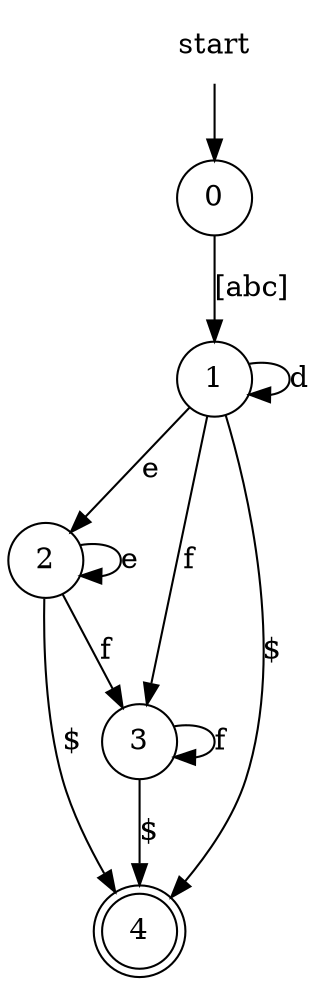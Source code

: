 digraph G {
//NEA für das Suchmuster [abc]b*c*$
//Knoten
start[shape=plaintext];
0[shape=circle];
1[shape=circle];
2[shape=circle];
3[shape=circle];
4[shape=doublecircle];
//Kanten
start -> 0;
0 -> 1 [label="[abc]"];
1 -> 1 [label="d"];
1 -> 2 [label="e"];
1 -> 3 [label="f"];
1 -> 4 [label="$"];
2 -> 2 [label="e"];
2 -> 3 [label="f"];
2 -> 4 [label="$"];
3 -> 3 [label="f"];
3 -> 4 [label="$"];
}

